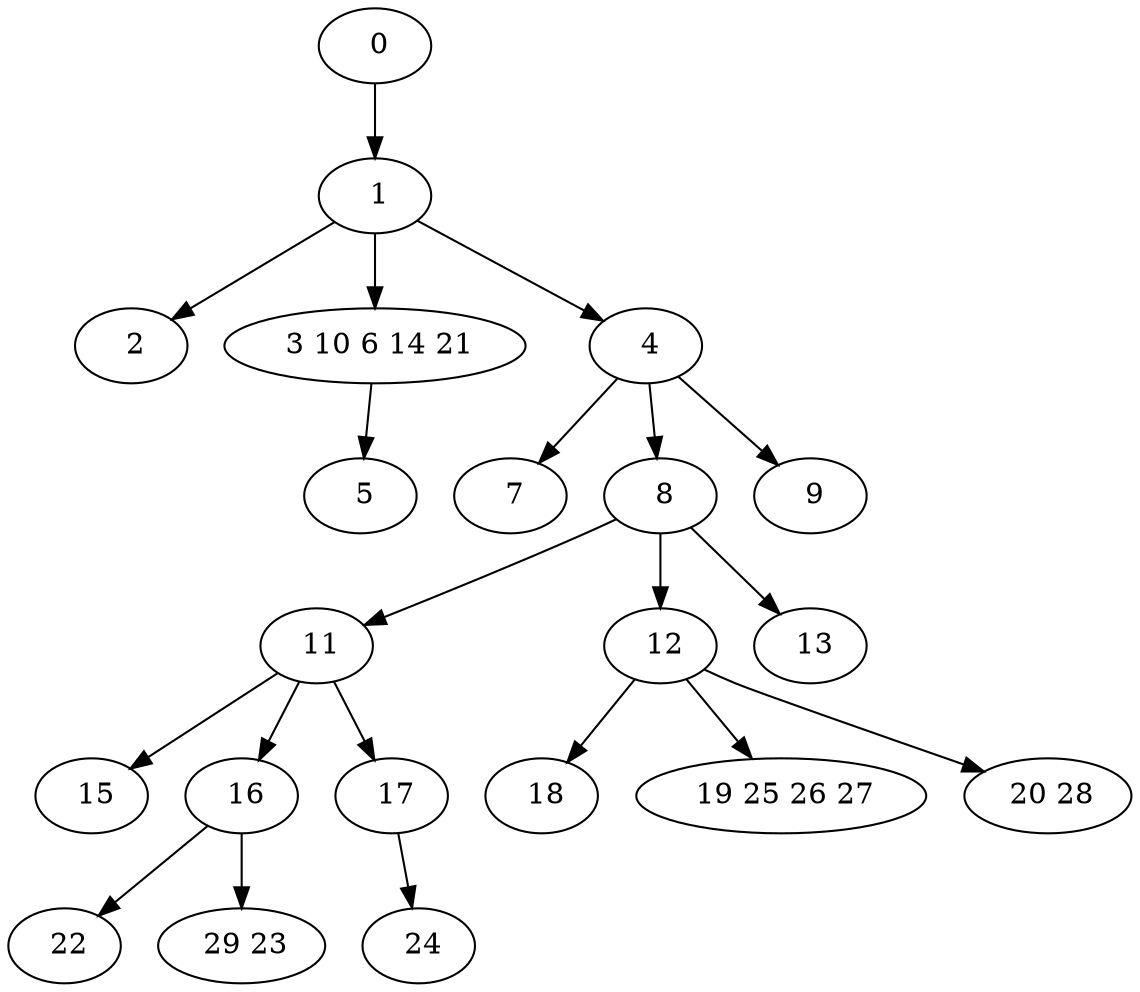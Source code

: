 digraph mytree {
" 0" -> " 1";
" 1" -> " 2";
" 1" -> " 3 10 6 14 21";
" 1" -> " 4";
" 2";
" 3 10 6 14 21" -> " 5";
" 4" -> " 7";
" 4" -> " 8";
" 4" -> " 9";
" 5";
" 7";
" 8" -> " 11";
" 8" -> " 12";
" 8" -> " 13";
" 9";
" 11" -> " 15";
" 11" -> " 16";
" 11" -> " 17";
" 12" -> " 18";
" 12" -> " 19 25 26 27";
" 12" -> " 20 28";
" 13";
" 15";
" 16" -> " 22";
" 16" -> " 29 23";
" 17" -> " 24";
" 18";
" 19 25 26 27";
" 20 28";
" 22";
" 29 23";
" 24";
}
